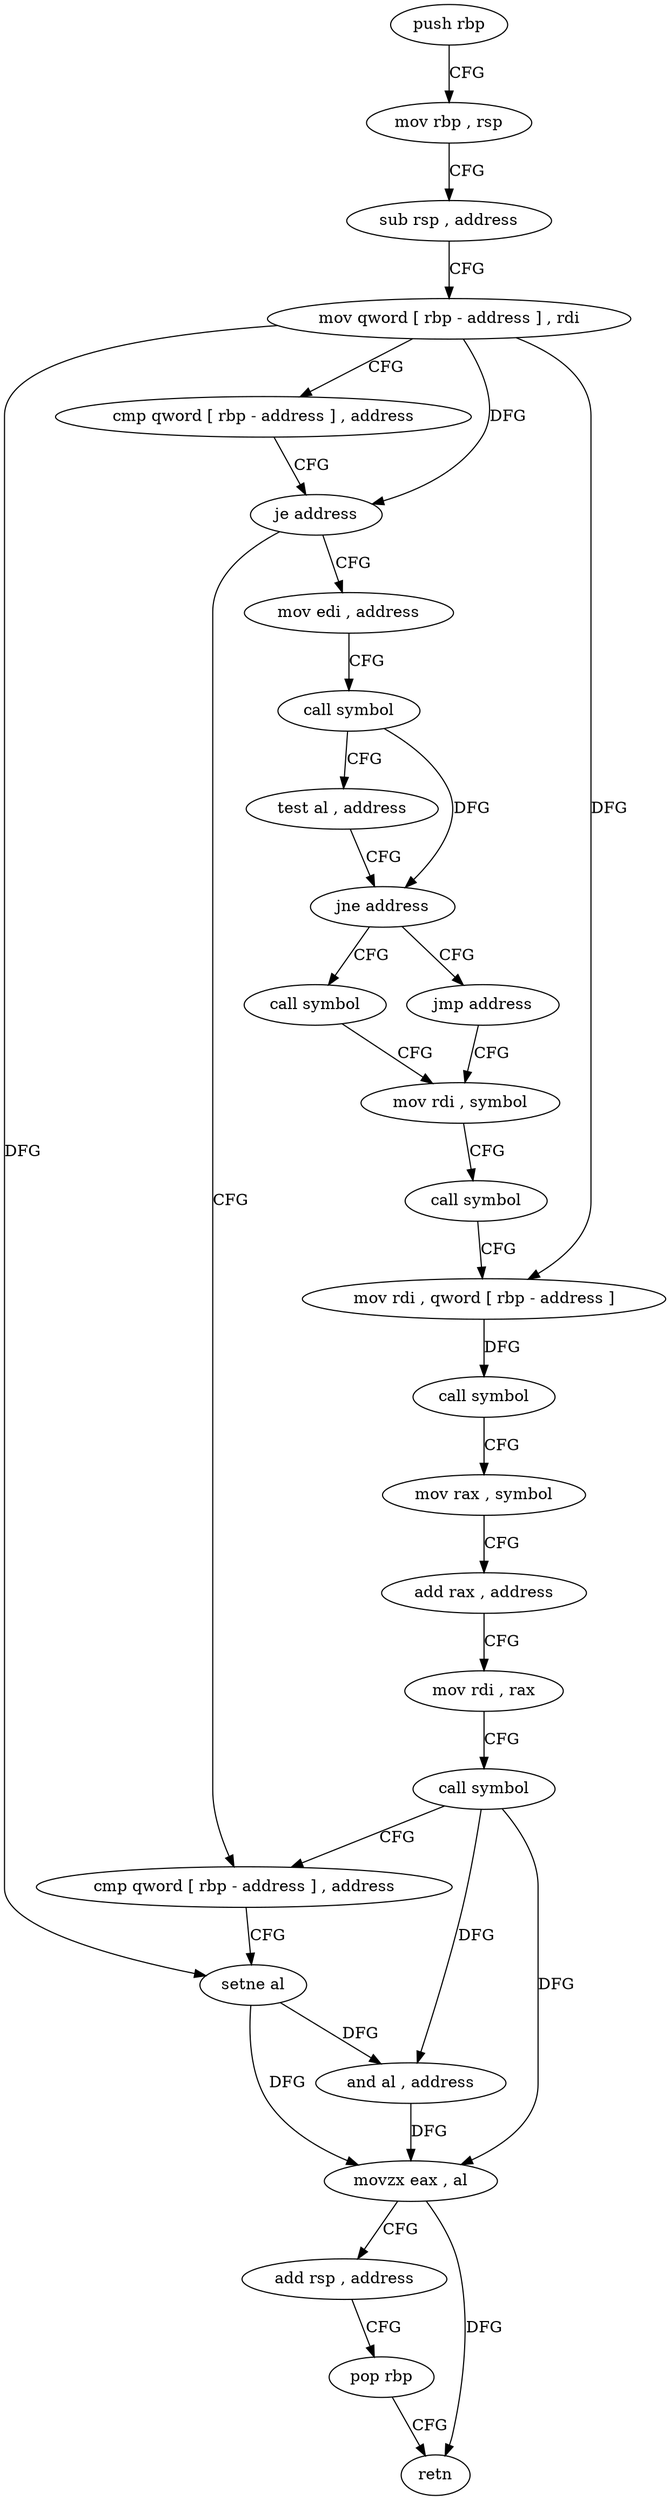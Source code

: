 digraph "func" {
"4232592" [label = "push rbp" ]
"4232593" [label = "mov rbp , rsp" ]
"4232596" [label = "sub rsp , address" ]
"4232600" [label = "mov qword [ rbp - address ] , rdi" ]
"4232604" [label = "cmp qword [ rbp - address ] , address" ]
"4232609" [label = "je address" ]
"4232691" [label = "cmp qword [ rbp - address ] , address" ]
"4232615" [label = "mov edi , address" ]
"4232696" [label = "setne al" ]
"4232699" [label = "and al , address" ]
"4232701" [label = "movzx eax , al" ]
"4232704" [label = "add rsp , address" ]
"4232708" [label = "pop rbp" ]
"4232709" [label = "retn" ]
"4232620" [label = "call symbol" ]
"4232625" [label = "test al , address" ]
"4232627" [label = "jne address" ]
"4232638" [label = "call symbol" ]
"4232633" [label = "jmp address" ]
"4232643" [label = "mov rdi , symbol" ]
"4232653" [label = "call symbol" ]
"4232658" [label = "mov rdi , qword [ rbp - address ]" ]
"4232662" [label = "call symbol" ]
"4232667" [label = "mov rax , symbol" ]
"4232677" [label = "add rax , address" ]
"4232683" [label = "mov rdi , rax" ]
"4232686" [label = "call symbol" ]
"4232592" -> "4232593" [ label = "CFG" ]
"4232593" -> "4232596" [ label = "CFG" ]
"4232596" -> "4232600" [ label = "CFG" ]
"4232600" -> "4232604" [ label = "CFG" ]
"4232600" -> "4232609" [ label = "DFG" ]
"4232600" -> "4232696" [ label = "DFG" ]
"4232600" -> "4232658" [ label = "DFG" ]
"4232604" -> "4232609" [ label = "CFG" ]
"4232609" -> "4232691" [ label = "CFG" ]
"4232609" -> "4232615" [ label = "CFG" ]
"4232691" -> "4232696" [ label = "CFG" ]
"4232615" -> "4232620" [ label = "CFG" ]
"4232696" -> "4232699" [ label = "DFG" ]
"4232696" -> "4232701" [ label = "DFG" ]
"4232699" -> "4232701" [ label = "DFG" ]
"4232701" -> "4232704" [ label = "CFG" ]
"4232701" -> "4232709" [ label = "DFG" ]
"4232704" -> "4232708" [ label = "CFG" ]
"4232708" -> "4232709" [ label = "CFG" ]
"4232620" -> "4232625" [ label = "CFG" ]
"4232620" -> "4232627" [ label = "DFG" ]
"4232625" -> "4232627" [ label = "CFG" ]
"4232627" -> "4232638" [ label = "CFG" ]
"4232627" -> "4232633" [ label = "CFG" ]
"4232638" -> "4232643" [ label = "CFG" ]
"4232633" -> "4232643" [ label = "CFG" ]
"4232643" -> "4232653" [ label = "CFG" ]
"4232653" -> "4232658" [ label = "CFG" ]
"4232658" -> "4232662" [ label = "DFG" ]
"4232662" -> "4232667" [ label = "CFG" ]
"4232667" -> "4232677" [ label = "CFG" ]
"4232677" -> "4232683" [ label = "CFG" ]
"4232683" -> "4232686" [ label = "CFG" ]
"4232686" -> "4232691" [ label = "CFG" ]
"4232686" -> "4232699" [ label = "DFG" ]
"4232686" -> "4232701" [ label = "DFG" ]
}
